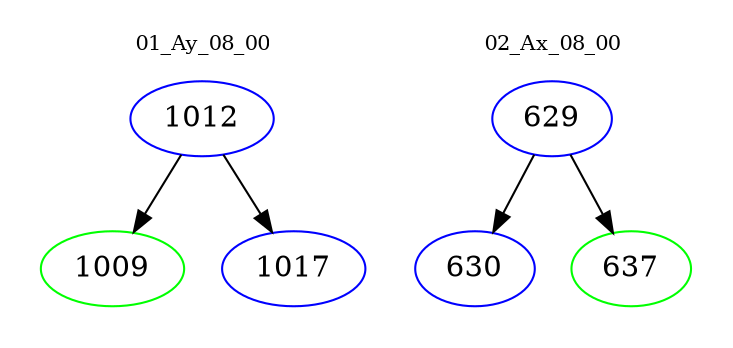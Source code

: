 digraph{
subgraph cluster_0 {
color = white
label = "01_Ay_08_00";
fontsize=10;
T0_1012 [label="1012", color="blue"]
T0_1012 -> T0_1009 [color="black"]
T0_1009 [label="1009", color="green"]
T0_1012 -> T0_1017 [color="black"]
T0_1017 [label="1017", color="blue"]
}
subgraph cluster_1 {
color = white
label = "02_Ax_08_00";
fontsize=10;
T1_629 [label="629", color="blue"]
T1_629 -> T1_630 [color="black"]
T1_630 [label="630", color="blue"]
T1_629 -> T1_637 [color="black"]
T1_637 [label="637", color="green"]
}
}
